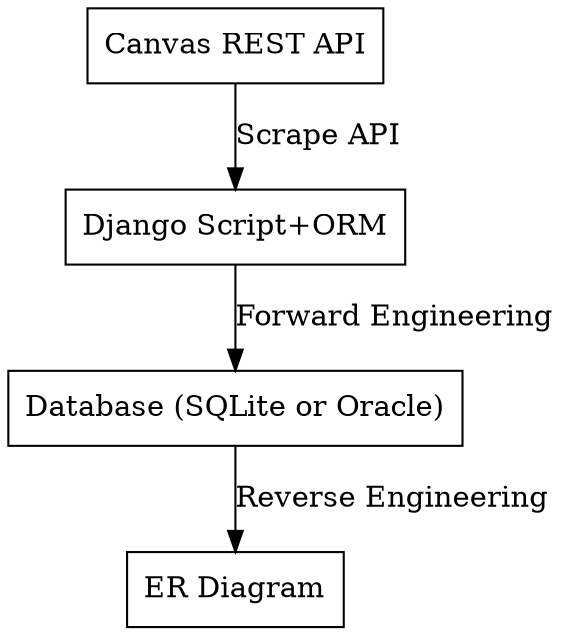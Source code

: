 digraph "flow chart"
{
  node [shape=box];
  "Canvas REST API" -> "Django Script+ORM" [label="Scrape API"];
  "Django Script+ORM" -> "Database (SQLite or Oracle)" [label="Forward Engineering"];
  "Database (SQLite or Oracle)" -> "ER Diagram" [label="Reverse Engineering"];
}